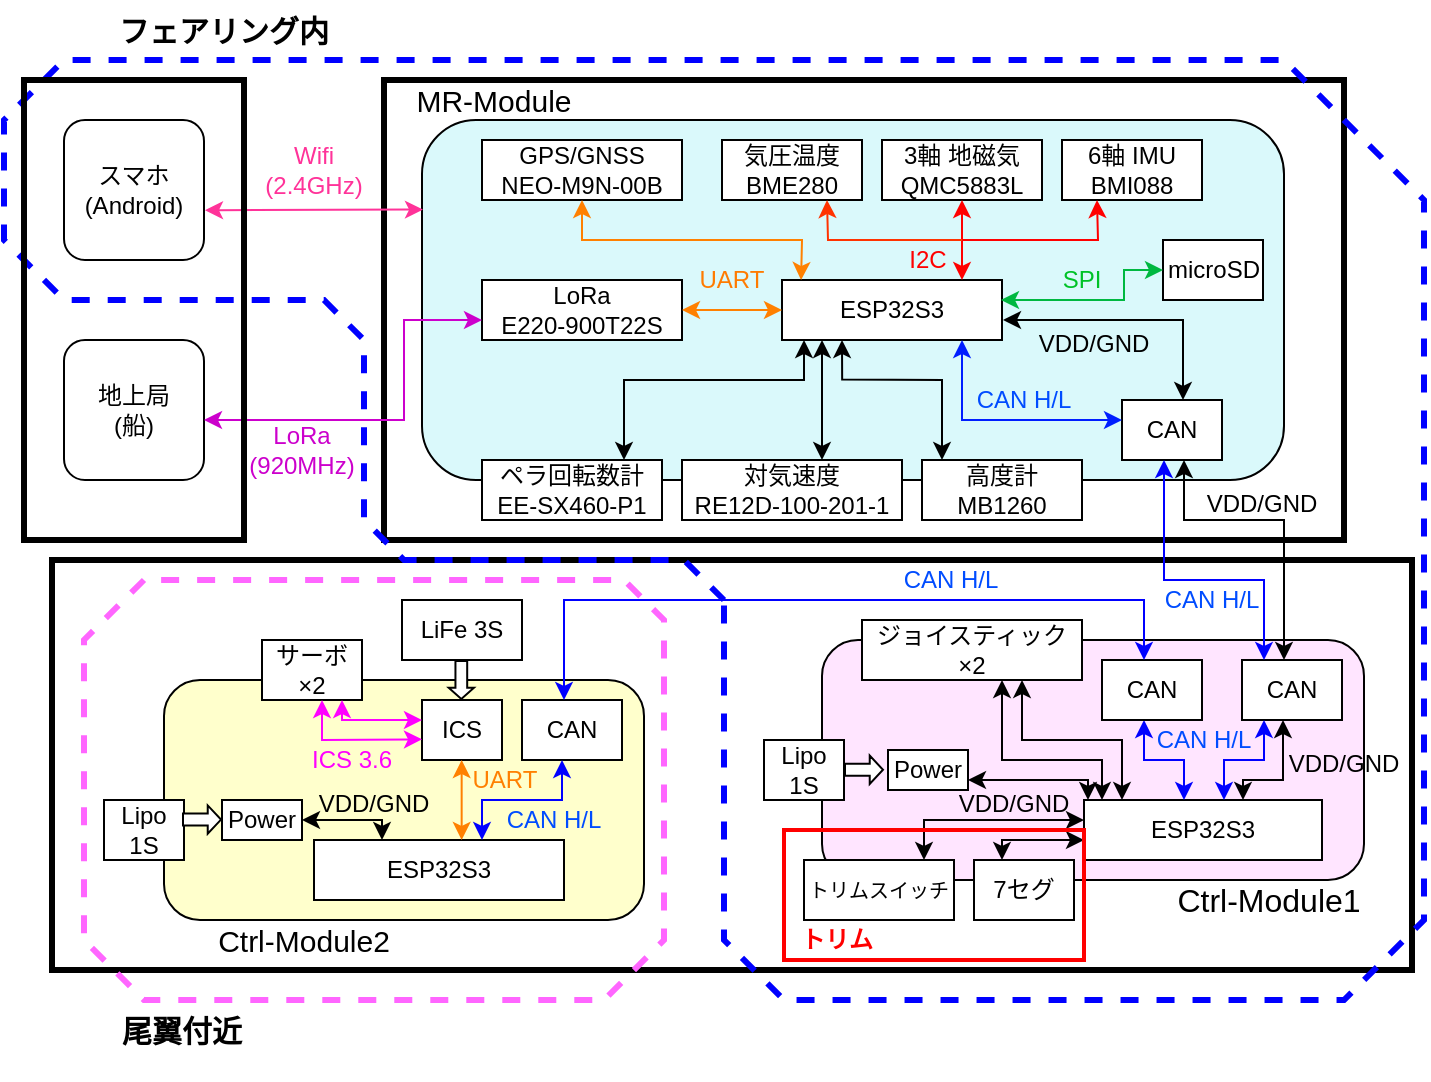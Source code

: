 <mxfile version="26.0.11">
  <diagram name="全体図" id="6K07M-bdMIoADG_4eisC">
    <mxGraphModel grid="1" page="1" gridSize="10" guides="1" tooltips="1" connect="1" arrows="1" fold="1" pageScale="1" pageWidth="827" pageHeight="1169" math="0" shadow="0">
      <root>
        <mxCell id="0" />
        <mxCell id="1" parent="0" />
        <mxCell id="kn0atQgipb4GcFfO1hs7-2" value="" style="rounded=0;whiteSpace=wrap;html=1;fillColor=none;fontColor=#333333;strokeColor=light-dark(#000000, #959595);strokeWidth=3;" vertex="1" parent="1">
          <mxGeometry x="240" y="90" width="480" height="230" as="geometry" />
        </mxCell>
        <mxCell id="kn0atQgipb4GcFfO1hs7-3" value="" style="rounded=0;whiteSpace=wrap;html=1;fillColor=none;fontColor=#333333;strokeColor=light-dark(#000000, #959595);strokeWidth=3;" vertex="1" parent="1">
          <mxGeometry x="74" y="330" width="680" height="205" as="geometry" />
        </mxCell>
        <mxCell id="qhWnbRb1_LZRBb_jjzeY-1" value="" style="rounded=1;whiteSpace=wrap;html=1;fillColor=#daf9fb;" vertex="1" parent="1">
          <mxGeometry x="259" y="110" width="431" height="180" as="geometry" />
        </mxCell>
        <mxCell id="qhWnbRb1_LZRBb_jjzeY-2" value="ESP32S3" style="rounded=0;whiteSpace=wrap;html=1;" vertex="1" parent="1">
          <mxGeometry x="439" y="190" width="110" height="30" as="geometry" />
        </mxCell>
        <mxCell id="qhWnbRb1_LZRBb_jjzeY-3" value="6軸 IMU&lt;div&gt;BMI088&lt;/div&gt;" style="rounded=0;whiteSpace=wrap;html=1;" vertex="1" parent="1">
          <mxGeometry x="579" y="120" width="70" height="30" as="geometry" />
        </mxCell>
        <mxCell id="qhWnbRb1_LZRBb_jjzeY-4" value="3軸 地磁気&lt;div&gt;QMC5883L&lt;/div&gt;" style="rounded=0;whiteSpace=wrap;html=1;" vertex="1" parent="1">
          <mxGeometry x="489" y="120" width="80" height="30" as="geometry" />
        </mxCell>
        <mxCell id="qhWnbRb1_LZRBb_jjzeY-5" value="気圧温度&lt;div&gt;BME280&lt;/div&gt;" style="rounded=0;whiteSpace=wrap;html=1;" vertex="1" parent="1">
          <mxGeometry x="409" y="120" width="70" height="30" as="geometry" />
        </mxCell>
        <mxCell id="qhWnbRb1_LZRBb_jjzeY-6" value="GPS/GNSS&lt;div&gt;NEO-M9N-00B&lt;/div&gt;" style="rounded=0;whiteSpace=wrap;html=1;" vertex="1" parent="1">
          <mxGeometry x="289" y="120" width="100" height="30" as="geometry" />
        </mxCell>
        <mxCell id="qhWnbRb1_LZRBb_jjzeY-7" value="LoRa&lt;div&gt;E220-900T22S&lt;/div&gt;" style="rounded=0;whiteSpace=wrap;html=1;" vertex="1" parent="1">
          <mxGeometry x="289" y="190" width="100" height="30" as="geometry" />
        </mxCell>
        <mxCell id="qhWnbRb1_LZRBb_jjzeY-8" value="microSD" style="rounded=0;whiteSpace=wrap;html=1;" vertex="1" parent="1">
          <mxGeometry x="629.5" y="170" width="50" height="30" as="geometry" />
        </mxCell>
        <mxCell id="qhWnbRb1_LZRBb_jjzeY-10" value="CAN" style="rounded=0;whiteSpace=wrap;html=1;" vertex="1" parent="1">
          <mxGeometry x="609" y="250" width="50" height="30" as="geometry" />
        </mxCell>
        <mxCell id="qhWnbRb1_LZRBb_jjzeY-11" value="対気速度&lt;div&gt;RE12D-100-201-1&lt;/div&gt;" style="rounded=0;whiteSpace=wrap;html=1;" vertex="1" parent="1">
          <mxGeometry x="389" y="280" width="110" height="30" as="geometry" />
        </mxCell>
        <mxCell id="qhWnbRb1_LZRBb_jjzeY-12" value="&lt;div&gt;ペラ回転数計&lt;/div&gt;&lt;div&gt;EE-SX460-P1&lt;/div&gt;" style="rounded=0;whiteSpace=wrap;html=1;" vertex="1" parent="1">
          <mxGeometry x="289" y="280" width="90" height="30" as="geometry" />
        </mxCell>
        <mxCell id="qhWnbRb1_LZRBb_jjzeY-13" value="&lt;div&gt;高度計&lt;/div&gt;&lt;div&gt;MB1260&lt;/div&gt;" style="rounded=0;whiteSpace=wrap;html=1;" vertex="1" parent="1">
          <mxGeometry x="509" y="280" width="80" height="30" as="geometry" />
        </mxCell>
        <mxCell id="qhWnbRb1_LZRBb_jjzeY-18" value="" style="endArrow=classic;startArrow=classic;html=1;rounded=0;strokeColor=#ff0000;" edge="1" parent="1">
          <mxGeometry width="50" height="50" relative="1" as="geometry">
            <mxPoint x="529" y="150" as="sourcePoint" />
            <mxPoint x="529" y="190" as="targetPoint" />
            <Array as="points" />
          </mxGeometry>
        </mxCell>
        <mxCell id="qhWnbRb1_LZRBb_jjzeY-19" value="" style="endArrow=classic;html=1;rounded=0;entryX=0.25;entryY=1;entryDx=0;entryDy=0;strokeColor=#ff0000;" edge="1" parent="1" target="qhWnbRb1_LZRBb_jjzeY-3">
          <mxGeometry width="50" height="50" relative="1" as="geometry">
            <mxPoint x="529" y="170" as="sourcePoint" />
            <mxPoint x="569" y="150" as="targetPoint" />
            <Array as="points">
              <mxPoint x="569" y="170" />
              <mxPoint x="597" y="170" />
            </Array>
          </mxGeometry>
        </mxCell>
        <mxCell id="qhWnbRb1_LZRBb_jjzeY-20" value="" style="endArrow=classic;html=1;rounded=0;entryX=0.75;entryY=1;entryDx=0;entryDy=0;strokeColor=#ff3300;" edge="1" parent="1" target="qhWnbRb1_LZRBb_jjzeY-5">
          <mxGeometry width="50" height="50" relative="1" as="geometry">
            <mxPoint x="529" y="170" as="sourcePoint" />
            <mxPoint x="489" y="150" as="targetPoint" />
            <Array as="points">
              <mxPoint x="462" y="170" />
            </Array>
          </mxGeometry>
        </mxCell>
        <mxCell id="qhWnbRb1_LZRBb_jjzeY-21" value="I2C" style="text;html=1;align=center;verticalAlign=middle;whiteSpace=wrap;rounded=0;fontColor=#ff0000;" vertex="1" parent="1">
          <mxGeometry x="489" y="170" width="46" height="20" as="geometry" />
        </mxCell>
        <mxCell id="qhWnbRb1_LZRBb_jjzeY-22" value="" style="endArrow=classic;startArrow=classic;html=1;rounded=0;strokeColor=#FF8000;entryX=0.106;entryY=0.002;entryDx=0;entryDy=0;entryPerimeter=0;" edge="1" parent="1">
          <mxGeometry width="50" height="50" relative="1" as="geometry">
            <mxPoint x="339" y="150" as="sourcePoint" />
            <mxPoint x="448.54" y="190" as="targetPoint" />
            <Array as="points">
              <mxPoint x="339" y="170" />
              <mxPoint x="449" y="170" />
            </Array>
          </mxGeometry>
        </mxCell>
        <mxCell id="qhWnbRb1_LZRBb_jjzeY-23" value="&lt;font color=&quot;#ff7b00&quot;&gt;UART&lt;/font&gt;" style="text;html=1;align=center;verticalAlign=middle;whiteSpace=wrap;rounded=0;" vertex="1" parent="1">
          <mxGeometry x="389" y="180" width="50" height="20" as="geometry" />
        </mxCell>
        <mxCell id="qhWnbRb1_LZRBb_jjzeY-24" value="" style="endArrow=classic;startArrow=classic;html=1;rounded=0;fontColor=default;strokeColor=#00b840;labelBorderColor=none;entryX=0;entryY=0.5;entryDx=0;entryDy=0;" edge="1" parent="1" target="qhWnbRb1_LZRBb_jjzeY-8">
          <mxGeometry width="50" height="50" relative="1" as="geometry">
            <mxPoint x="548.5" y="200" as="sourcePoint" />
            <mxPoint x="620" y="170" as="targetPoint" />
            <Array as="points">
              <mxPoint x="610" y="200" />
              <mxPoint x="610" y="185" />
            </Array>
          </mxGeometry>
        </mxCell>
        <mxCell id="IAhwxvjueymBkviinYW7-1" value="SPI" style="text;html=1;align=center;verticalAlign=middle;whiteSpace=wrap;rounded=0;fontColor=#00c227;" vertex="1" parent="1">
          <mxGeometry x="569" y="180" width="40" height="20" as="geometry" />
        </mxCell>
        <mxCell id="IAhwxvjueymBkviinYW7-2" value="" style="endArrow=classic;startArrow=classic;html=1;rounded=0;strokeColor=#FF8000;entryX=0;entryY=0.5;entryDx=0;entryDy=0;exitX=1;exitY=0.5;exitDx=0;exitDy=0;" edge="1" parent="1" source="qhWnbRb1_LZRBb_jjzeY-7" target="qhWnbRb1_LZRBb_jjzeY-2">
          <mxGeometry width="50" height="50" relative="1" as="geometry">
            <mxPoint x="394" y="204.71" as="sourcePoint" />
            <mxPoint x="434" y="204.71" as="targetPoint" />
          </mxGeometry>
        </mxCell>
        <mxCell id="IAhwxvjueymBkviinYW7-3" value="" style="endArrow=classic;startArrow=classic;html=1;rounded=0;" edge="1" parent="1">
          <mxGeometry width="50" height="50" relative="1" as="geometry">
            <mxPoint x="360" y="280" as="sourcePoint" />
            <mxPoint x="450" y="220" as="targetPoint" />
            <Array as="points">
              <mxPoint x="360" y="240" />
              <mxPoint x="450" y="240" />
            </Array>
          </mxGeometry>
        </mxCell>
        <mxCell id="IAhwxvjueymBkviinYW7-4" value="" style="endArrow=classic;startArrow=classic;html=1;rounded=0;" edge="1" parent="1">
          <mxGeometry width="50" height="50" relative="1" as="geometry">
            <mxPoint x="459" y="280" as="sourcePoint" />
            <mxPoint x="459" y="220" as="targetPoint" />
          </mxGeometry>
        </mxCell>
        <mxCell id="IAhwxvjueymBkviinYW7-5" value="" style="endArrow=classic;startArrow=classic;html=1;rounded=0;exitX=0.272;exitY=1.007;exitDx=0;exitDy=0;exitPerimeter=0;" edge="1" parent="1">
          <mxGeometry width="50" height="50" relative="1" as="geometry">
            <mxPoint x="469.0" y="220.0" as="sourcePoint" />
            <mxPoint x="519" y="280" as="targetPoint" />
            <Array as="points">
              <mxPoint x="469.08" y="239.79" />
              <mxPoint x="519" y="240" />
            </Array>
          </mxGeometry>
        </mxCell>
        <mxCell id="IAhwxvjueymBkviinYW7-6" value="" style="endArrow=classic;startArrow=classic;html=1;rounded=0;strokeColor=#001eff;" edge="1" parent="1">
          <mxGeometry width="50" height="50" relative="1" as="geometry">
            <mxPoint x="529" y="220" as="sourcePoint" />
            <mxPoint x="609" y="260" as="targetPoint" />
            <Array as="points">
              <mxPoint x="529" y="260" />
            </Array>
          </mxGeometry>
        </mxCell>
        <mxCell id="IAhwxvjueymBkviinYW7-7" value="CAN H/L" style="text;html=1;align=center;verticalAlign=middle;whiteSpace=wrap;rounded=0;fontColor=#004cff;" vertex="1" parent="1">
          <mxGeometry x="535" y="240" width="50" height="20" as="geometry" />
        </mxCell>
        <mxCell id="IAhwxvjueymBkviinYW7-8" value="&lt;div style=&quot;text-align: left; font-size: 15px;&quot;&gt;MR-Module&lt;/div&gt;" style="text;html=1;align=center;verticalAlign=middle;whiteSpace=wrap;rounded=0;fontSize=15;" vertex="1" parent="1">
          <mxGeometry x="230" y="80" width="130" height="40" as="geometry" />
        </mxCell>
        <mxCell id="IAhwxvjueymBkviinYW7-9" value="" style="rounded=1;whiteSpace=wrap;html=1;fillColor=#ffe5ff;" vertex="1" parent="1">
          <mxGeometry x="459" y="370" width="271" height="120" as="geometry" />
        </mxCell>
        <mxCell id="IAhwxvjueymBkviinYW7-10" value="ESP32S3" style="rounded=0;whiteSpace=wrap;html=1;" vertex="1" parent="1">
          <mxGeometry x="590" y="450" width="119" height="30" as="geometry" />
        </mxCell>
        <mxCell id="IAhwxvjueymBkviinYW7-11" value="CAN" style="rounded=0;whiteSpace=wrap;html=1;" vertex="1" parent="1">
          <mxGeometry x="669" y="380" width="50" height="30" as="geometry" />
        </mxCell>
        <mxCell id="IAhwxvjueymBkviinYW7-12" value="ジョイスティック×2" style="rounded=0;whiteSpace=wrap;html=1;" vertex="1" parent="1">
          <mxGeometry x="479" y="360" width="110" height="30" as="geometry" />
        </mxCell>
        <mxCell id="IAhwxvjueymBkviinYW7-13" value="" style="endArrow=classic;startArrow=classic;html=1;rounded=0;strokeColor=#0000FF;" edge="1" parent="1">
          <mxGeometry width="50" height="50" relative="1" as="geometry">
            <mxPoint x="680" y="380" as="sourcePoint" />
            <mxPoint x="630" y="280" as="targetPoint" />
            <Array as="points">
              <mxPoint x="680" y="340" />
              <mxPoint x="630" y="340" />
            </Array>
          </mxGeometry>
        </mxCell>
        <mxCell id="IAhwxvjueymBkviinYW7-14" value="" style="rounded=1;whiteSpace=wrap;html=1;strokeColor=#000000;fillColor=#FFFFCC;" vertex="1" parent="1">
          <mxGeometry x="130" y="390" width="240" height="120" as="geometry" />
        </mxCell>
        <mxCell id="IAhwxvjueymBkviinYW7-15" value="" style="endArrow=classic;startArrow=classic;html=1;rounded=0;strokeColor=#0000FF;" edge="1" parent="1">
          <mxGeometry width="50" height="50" relative="1" as="geometry">
            <mxPoint x="640" y="450" as="sourcePoint" />
            <mxPoint x="620" y="410" as="targetPoint" />
            <Array as="points">
              <mxPoint x="640" y="430" />
              <mxPoint x="620" y="430" />
            </Array>
          </mxGeometry>
        </mxCell>
        <mxCell id="IAhwxvjueymBkviinYW7-16" value="CAN H/L" style="text;html=1;align=center;verticalAlign=middle;whiteSpace=wrap;rounded=0;fontColor=#004cff;" vertex="1" parent="1">
          <mxGeometry x="624.5" y="410" width="50" height="20" as="geometry" />
        </mxCell>
        <mxCell id="IAhwxvjueymBkviinYW7-17" value="CAN H/L" style="text;html=1;align=center;verticalAlign=middle;whiteSpace=wrap;rounded=0;fontColor=#004cff;" vertex="1" parent="1">
          <mxGeometry x="498" y="330" width="51" height="20" as="geometry" />
        </mxCell>
        <mxCell id="IAhwxvjueymBkviinYW7-18" value="" style="endArrow=classic;startArrow=classic;html=1;rounded=0;" edge="1" parent="1">
          <mxGeometry width="50" height="50" relative="1" as="geometry">
            <mxPoint x="609" y="450" as="sourcePoint" />
            <mxPoint x="559" y="390" as="targetPoint" />
            <Array as="points">
              <mxPoint x="609" y="420" />
              <mxPoint x="559" y="420" />
            </Array>
          </mxGeometry>
        </mxCell>
        <mxCell id="IAhwxvjueymBkviinYW7-21" value="CAN" style="rounded=0;whiteSpace=wrap;html=1;" vertex="1" parent="1">
          <mxGeometry x="309" y="400" width="50" height="30" as="geometry" />
        </mxCell>
        <mxCell id="IAhwxvjueymBkviinYW7-22" value="ESP32S3" style="rounded=0;whiteSpace=wrap;html=1;" vertex="1" parent="1">
          <mxGeometry x="205" y="470" width="125" height="30" as="geometry" />
        </mxCell>
        <mxCell id="IAhwxvjueymBkviinYW7-23" value="" style="endArrow=classic;startArrow=classic;html=1;rounded=0;strokeColor=#0000FF;" edge="1" parent="1">
          <mxGeometry width="50" height="50" relative="1" as="geometry">
            <mxPoint x="289" y="470" as="sourcePoint" />
            <mxPoint x="329" y="430" as="targetPoint" />
            <Array as="points">
              <mxPoint x="289" y="450" />
              <mxPoint x="329" y="450" />
            </Array>
          </mxGeometry>
        </mxCell>
        <mxCell id="IAhwxvjueymBkviinYW7-24" value="CAN H/L" style="text;html=1;align=center;verticalAlign=middle;whiteSpace=wrap;rounded=0;fontColor=#004cff;" vertex="1" parent="1">
          <mxGeometry x="300" y="450" width="50" height="20" as="geometry" />
        </mxCell>
        <mxCell id="IAhwxvjueymBkviinYW7-25" value="ICS" style="rounded=0;whiteSpace=wrap;html=1;" vertex="1" parent="1">
          <mxGeometry x="259" y="400" width="40" height="30" as="geometry" />
        </mxCell>
        <mxCell id="IAhwxvjueymBkviinYW7-27" value="" style="endArrow=classic;startArrow=classic;html=1;rounded=0;strokeColor=#FF8000;exitX=1;exitY=0.5;exitDx=0;exitDy=0;fontColor=#FF8000;" edge="1" parent="1">
          <mxGeometry width="50" height="50" relative="1" as="geometry">
            <mxPoint x="278.83" y="430" as="sourcePoint" />
            <mxPoint x="278.83" y="470" as="targetPoint" />
          </mxGeometry>
        </mxCell>
        <mxCell id="IAhwxvjueymBkviinYW7-28" value="&lt;font&gt;UART&lt;/font&gt;" style="text;html=1;align=center;verticalAlign=middle;whiteSpace=wrap;rounded=0;fontColor=#FF8000;" vertex="1" parent="1">
          <mxGeometry x="280" y="430" width="41" height="20" as="geometry" />
        </mxCell>
        <mxCell id="IAhwxvjueymBkviinYW7-29" value="サーボ×2" style="rounded=0;whiteSpace=wrap;html=1;" vertex="1" parent="1">
          <mxGeometry x="179" y="370" width="50" height="30" as="geometry" />
        </mxCell>
        <mxCell id="IAhwxvjueymBkviinYW7-30" value="" style="endArrow=classic;startArrow=classic;html=1;rounded=0;strokeColor=#FF00FF;" edge="1" parent="1">
          <mxGeometry width="50" height="50" relative="1" as="geometry">
            <mxPoint x="219" y="400" as="sourcePoint" />
            <mxPoint x="259" y="410" as="targetPoint" />
            <Array as="points">
              <mxPoint x="219" y="410" />
            </Array>
          </mxGeometry>
        </mxCell>
        <mxCell id="IAhwxvjueymBkviinYW7-31" value="ICS 3.6" style="text;html=1;align=center;verticalAlign=middle;whiteSpace=wrap;rounded=0;fontColor=#FF00FF;" vertex="1" parent="1">
          <mxGeometry x="199" y="420" width="50" height="20" as="geometry" />
        </mxCell>
        <mxCell id="IAhwxvjueymBkviinYW7-32" value="" style="endArrow=classic;startArrow=classic;html=1;rounded=0;strokeColor=#FF00FF;" edge="1" parent="1">
          <mxGeometry width="50" height="50" relative="1" as="geometry">
            <mxPoint x="209" y="400" as="sourcePoint" />
            <mxPoint x="259" y="419.66" as="targetPoint" />
            <Array as="points">
              <mxPoint x="209" y="420" />
            </Array>
          </mxGeometry>
        </mxCell>
        <mxCell id="IAhwxvjueymBkviinYW7-34" value="" style="endArrow=classic;startArrow=classic;html=1;rounded=0;" edge="1" parent="1">
          <mxGeometry width="50" height="50" relative="1" as="geometry">
            <mxPoint x="599" y="450" as="sourcePoint" />
            <mxPoint x="549" y="390" as="targetPoint" />
            <Array as="points">
              <mxPoint x="599" y="430" />
              <mxPoint x="549" y="430" />
            </Array>
          </mxGeometry>
        </mxCell>
        <mxCell id="IAhwxvjueymBkviinYW7-36" value="&lt;font style=&quot;font-size: 16px;&quot;&gt;Ctrl-Module1&lt;/font&gt;" style="text;html=1;align=center;verticalAlign=middle;whiteSpace=wrap;rounded=0;" vertex="1" parent="1">
          <mxGeometry x="629.5" y="490" width="105" height="20" as="geometry" />
        </mxCell>
        <mxCell id="IAhwxvjueymBkviinYW7-37" value="" style="rounded=1;whiteSpace=wrap;html=1;" vertex="1" parent="1">
          <mxGeometry x="80" y="110" width="70" height="70" as="geometry" />
        </mxCell>
        <mxCell id="IAhwxvjueymBkviinYW7-38" value="" style="rounded=1;whiteSpace=wrap;html=1;" vertex="1" parent="1">
          <mxGeometry x="80" y="220" width="70" height="70" as="geometry" />
        </mxCell>
        <mxCell id="IAhwxvjueymBkviinYW7-39" value="&lt;font style=&quot;font-size: 15px;&quot;&gt;Ctrl-Module2&lt;/font&gt;" style="text;html=1;align=center;verticalAlign=middle;whiteSpace=wrap;rounded=0;" vertex="1" parent="1">
          <mxGeometry x="150" y="510" width="100" height="20" as="geometry" />
        </mxCell>
        <mxCell id="IAhwxvjueymBkviinYW7-40" value="スマホ&lt;div&gt;(Android)&lt;/div&gt;" style="text;html=1;align=center;verticalAlign=middle;whiteSpace=wrap;rounded=0;" vertex="1" parent="1">
          <mxGeometry x="85" y="127.5" width="60" height="35" as="geometry" />
        </mxCell>
        <mxCell id="IAhwxvjueymBkviinYW7-41" value="地上局&lt;div&gt;(船)&lt;/div&gt;" style="text;html=1;align=center;verticalAlign=middle;whiteSpace=wrap;rounded=0;" vertex="1" parent="1">
          <mxGeometry x="80" y="240" width="70" height="30" as="geometry" />
        </mxCell>
        <mxCell id="IAhwxvjueymBkviinYW7-42" value="" style="endArrow=classic;startArrow=classic;html=1;rounded=0;fontColor=#99FF33;strokeColor=#CC00CC;" edge="1" parent="1">
          <mxGeometry width="50" height="50" relative="1" as="geometry">
            <mxPoint x="150" y="260" as="sourcePoint" />
            <mxPoint x="289" y="210" as="targetPoint" />
            <Array as="points">
              <mxPoint x="250" y="260" />
              <mxPoint x="250" y="210" />
            </Array>
          </mxGeometry>
        </mxCell>
        <mxCell id="IAhwxvjueymBkviinYW7-43" value="" style="endArrow=classic;startArrow=classic;html=1;rounded=0;strokeColor=#FF3399;fontColor=#7EA6E0;exitX=1;exitY=0.5;exitDx=0;exitDy=0;" edge="1" parent="1">
          <mxGeometry width="50" height="50" relative="1" as="geometry">
            <mxPoint x="150.5" y="155.12" as="sourcePoint" />
            <mxPoint x="259.5" y="154.79" as="targetPoint" />
          </mxGeometry>
        </mxCell>
        <mxCell id="IAhwxvjueymBkviinYW7-44" value="&lt;font style=&quot;font-size: 10px;&quot;&gt;トリムスイッチ&lt;/font&gt;" style="rounded=0;whiteSpace=wrap;html=1;" vertex="1" parent="1">
          <mxGeometry x="450" y="480" width="75" height="30" as="geometry" />
        </mxCell>
        <mxCell id="IAhwxvjueymBkviinYW7-45" value="" style="endArrow=classic;startArrow=classic;html=1;rounded=0;" edge="1" parent="1">
          <mxGeometry width="50" height="50" relative="1" as="geometry">
            <mxPoint x="510" y="480" as="sourcePoint" />
            <mxPoint x="590" y="460" as="targetPoint" />
            <Array as="points">
              <mxPoint x="510" y="460" />
            </Array>
          </mxGeometry>
        </mxCell>
        <mxCell id="IAhwxvjueymBkviinYW7-46" value="&lt;font style=&quot;color: rgb(204, 0, 204);&quot;&gt;LoRa&lt;/font&gt;&lt;div&gt;&lt;font style=&quot;color: rgb(204, 0, 204);&quot;&gt;(920MHz)&lt;/font&gt;&lt;/div&gt;" style="text;html=1;align=center;verticalAlign=middle;whiteSpace=wrap;rounded=0;fontColor=#FF66FF;" vertex="1" parent="1">
          <mxGeometry x="169" y="260" width="60" height="30" as="geometry" />
        </mxCell>
        <mxCell id="IAhwxvjueymBkviinYW7-47" value="&lt;font style=&quot;color: rgb(255, 51, 153);&quot;&gt;Wifi&lt;/font&gt;&lt;div&gt;&lt;font style=&quot;color: rgb(255, 51, 153);&quot;&gt;(2.4GHz)&lt;/font&gt;&lt;/div&gt;" style="text;html=1;align=center;verticalAlign=middle;whiteSpace=wrap;rounded=0;fontColor=#EEE91D;" vertex="1" parent="1">
          <mxGeometry x="170" y="120" width="70" height="30" as="geometry" />
        </mxCell>
        <mxCell id="J3hUxj9hfSZDzHEE1g6o-1" value="CAN" style="rounded=0;whiteSpace=wrap;html=1;" vertex="1" parent="1">
          <mxGeometry x="599" y="380" width="50" height="30" as="geometry" />
        </mxCell>
        <mxCell id="J3hUxj9hfSZDzHEE1g6o-2" value="" style="endArrow=classic;startArrow=classic;html=1;rounded=0;strokeColor=#0000FF;exitX=0.42;exitY=0;exitDx=0;exitDy=0;exitPerimeter=0;" edge="1" parent="1" source="IAhwxvjueymBkviinYW7-21">
          <mxGeometry width="50" height="50" relative="1" as="geometry">
            <mxPoint x="330" y="370" as="sourcePoint" />
            <mxPoint x="620" y="380" as="targetPoint" />
            <Array as="points">
              <mxPoint x="330" y="350" />
              <mxPoint x="620" y="350" />
            </Array>
          </mxGeometry>
        </mxCell>
        <mxCell id="J3hUxj9hfSZDzHEE1g6o-3" value="" style="endArrow=classic;startArrow=classic;html=1;rounded=0;strokeColor=#0000FF;" edge="1" parent="1">
          <mxGeometry width="50" height="50" relative="1" as="geometry">
            <mxPoint x="660" y="450" as="sourcePoint" />
            <mxPoint x="680" y="410" as="targetPoint" />
            <Array as="points">
              <mxPoint x="660" y="440" />
              <mxPoint x="660" y="430" />
              <mxPoint x="680" y="430" />
            </Array>
          </mxGeometry>
        </mxCell>
        <mxCell id="J3hUxj9hfSZDzHEE1g6o-4" value="CAN H/L" style="text;html=1;align=center;verticalAlign=middle;whiteSpace=wrap;rounded=0;fontColor=#004cff;" vertex="1" parent="1">
          <mxGeometry x="629" y="340" width="50" height="20" as="geometry" />
        </mxCell>
        <mxCell id="J3hUxj9hfSZDzHEE1g6o-5" value="" style="endArrow=none;dashed=1;html=1;rounded=0;strokeColor=#0000FF;strokeWidth=3;" edge="1" parent="1">
          <mxGeometry width="50" height="50" relative="1" as="geometry">
            <mxPoint x="410" y="350" as="sourcePoint" />
            <mxPoint x="410" y="350" as="targetPoint" />
            <Array as="points">
              <mxPoint x="390" y="330" />
              <mxPoint x="250" y="330" />
              <mxPoint x="230" y="310" />
              <mxPoint x="230" y="220" />
              <mxPoint x="210" y="200" />
              <mxPoint x="80" y="200" />
              <mxPoint x="50" y="170" />
              <mxPoint x="50" y="110" />
              <mxPoint x="80" y="80" />
              <mxPoint x="690" y="80" />
              <mxPoint x="760" y="150" />
              <mxPoint x="760" y="510" />
              <mxPoint x="720" y="550" />
              <mxPoint x="440" y="550" />
              <mxPoint x="410" y="520" />
            </Array>
          </mxGeometry>
        </mxCell>
        <mxCell id="J3hUxj9hfSZDzHEE1g6o-9" value="フェアリング内" style="text;html=1;align=center;verticalAlign=middle;whiteSpace=wrap;rounded=0;fontStyle=1;fontSize=15;" vertex="1" parent="1">
          <mxGeometry x="100" y="50" width="120" height="30" as="geometry" />
        </mxCell>
        <mxCell id="J3hUxj9hfSZDzHEE1g6o-10" value="" style="endArrow=none;dashed=1;html=1;rounded=0;strokeColor=#FF66FF;strokeWidth=3;" edge="1" parent="1">
          <mxGeometry width="50" height="50" relative="1" as="geometry">
            <mxPoint x="120" y="340" as="sourcePoint" />
            <mxPoint x="120" y="340" as="targetPoint" />
            <Array as="points">
              <mxPoint x="90" y="370" />
              <mxPoint x="90" y="520" />
              <mxPoint x="120" y="550" />
              <mxPoint x="350" y="550" />
              <mxPoint x="380" y="520" />
              <mxPoint x="380" y="360" />
              <mxPoint x="360" y="340" />
            </Array>
          </mxGeometry>
        </mxCell>
        <mxCell id="J3hUxj9hfSZDzHEE1g6o-12" value="&lt;b&gt;&lt;font style=&quot;font-size: 15px;&quot;&gt;尾翼付近&lt;/font&gt;&lt;/b&gt;" style="text;html=1;align=center;verticalAlign=middle;whiteSpace=wrap;rounded=0;" vertex="1" parent="1">
          <mxGeometry x="99" y="540" width="80" height="50" as="geometry" />
        </mxCell>
        <mxCell id="Rzb70Q3VttV87avjkp2q-2" value="7セグ" style="rounded=0;whiteSpace=wrap;html=1;" vertex="1" parent="1">
          <mxGeometry x="535" y="480" width="50" height="30" as="geometry" />
        </mxCell>
        <mxCell id="Rzb70Q3VttV87avjkp2q-3" value="" style="endArrow=classic;startArrow=classic;html=1;rounded=0;" edge="1" parent="1">
          <mxGeometry width="50" height="50" relative="1" as="geometry">
            <mxPoint x="549" y="480" as="sourcePoint" />
            <mxPoint x="590" y="470" as="targetPoint" />
            <Array as="points">
              <mxPoint x="549" y="470" />
            </Array>
          </mxGeometry>
        </mxCell>
        <mxCell id="JhGszGKzrpC3FL3uZw-x-1" value="Power" style="rounded=0;whiteSpace=wrap;html=1;" vertex="1" parent="1">
          <mxGeometry x="492" y="425" width="40" height="20" as="geometry" />
        </mxCell>
        <mxCell id="JhGszGKzrpC3FL3uZw-x-2" value="" style="endArrow=classic;startArrow=classic;html=1;rounded=0;" edge="1" parent="1">
          <mxGeometry width="50" height="50" relative="1" as="geometry">
            <mxPoint x="549.5" y="210" as="sourcePoint" />
            <mxPoint x="639.5" y="250" as="targetPoint" />
            <Array as="points">
              <mxPoint x="639.5" y="210" />
            </Array>
          </mxGeometry>
        </mxCell>
        <mxCell id="JhGszGKzrpC3FL3uZw-x-4" value="Lipo&lt;div&gt;1S&lt;/div&gt;" style="rounded=0;whiteSpace=wrap;html=1;" vertex="1" parent="1">
          <mxGeometry x="430" y="420" width="40" height="30" as="geometry" />
        </mxCell>
        <mxCell id="JhGszGKzrpC3FL3uZw-x-5" value="LiFe 3S" style="rounded=0;whiteSpace=wrap;html=1;" vertex="1" parent="1">
          <mxGeometry x="249" y="350" width="60" height="30" as="geometry" />
        </mxCell>
        <mxCell id="JhGszGKzrpC3FL3uZw-x-6" value="" style="shape=flexArrow;endArrow=classic;html=1;rounded=0;width=5.867;endSize=1.524;endWidth=5.751;fillColor=default;" edge="1" parent="1">
          <mxGeometry width="50" height="50" relative="1" as="geometry">
            <mxPoint x="278.66" y="380" as="sourcePoint" />
            <mxPoint x="278.66" y="400" as="targetPoint" />
          </mxGeometry>
        </mxCell>
        <mxCell id="OFfZsW4jM-SZZSnkQjdu-2" value="&lt;font style=&quot;font-size: 12px;&quot;&gt;VDD/GND&lt;/font&gt;" style="text;html=1;align=center;verticalAlign=middle;whiteSpace=wrap;rounded=0;fontSize=16;" vertex="1" parent="1">
          <mxGeometry x="564.5" y="210" width="60" height="20" as="geometry" />
        </mxCell>
        <mxCell id="OFfZsW4jM-SZZSnkQjdu-4" value="" style="endArrow=classic;startArrow=classic;html=1;rounded=0;fontSize=12;startSize=6;endSize=6;curved=0;strokeWidth=1;" edge="1" parent="1">
          <mxGeometry width="50" height="50" relative="1" as="geometry">
            <mxPoint x="640" y="280" as="sourcePoint" />
            <mxPoint x="690" y="380" as="targetPoint" />
            <Array as="points">
              <mxPoint x="640" y="310" />
              <mxPoint x="690" y="310" />
            </Array>
          </mxGeometry>
        </mxCell>
        <mxCell id="OFfZsW4jM-SZZSnkQjdu-5" value="&lt;font style=&quot;font-size: 12px;&quot;&gt;VDD/GND&lt;/font&gt;" style="text;html=1;align=center;verticalAlign=middle;whiteSpace=wrap;rounded=0;fontSize=16;" vertex="1" parent="1">
          <mxGeometry x="649" y="290" width="60" height="20" as="geometry" />
        </mxCell>
        <mxCell id="OFfZsW4jM-SZZSnkQjdu-6" value="" style="endArrow=classic;startArrow=classic;html=1;rounded=0;fontSize=12;startSize=6;endSize=6;curved=0;strokeWidth=1;" edge="1" parent="1">
          <mxGeometry width="50" height="50" relative="1" as="geometry">
            <mxPoint x="689.5" y="410" as="sourcePoint" />
            <mxPoint x="669.5" y="450" as="targetPoint" />
            <Array as="points">
              <mxPoint x="689.5" y="440" />
              <mxPoint x="669.5" y="440" />
            </Array>
          </mxGeometry>
        </mxCell>
        <mxCell id="OFfZsW4jM-SZZSnkQjdu-7" value="&lt;font style=&quot;font-size: 12px;&quot;&gt;VDD/GND&lt;/font&gt;" style="text;html=1;align=center;verticalAlign=middle;whiteSpace=wrap;rounded=0;fontSize=16;" vertex="1" parent="1">
          <mxGeometry x="690" y="420" width="60" height="20" as="geometry" />
        </mxCell>
        <mxCell id="kn0atQgipb4GcFfO1hs7-4" value="" style="rounded=0;whiteSpace=wrap;html=1;fillColor=none;fontColor=#333333;strokeColor=light-dark(#000000, #959595);strokeWidth=3;" vertex="1" parent="1">
          <mxGeometry x="60" y="90" width="110" height="230" as="geometry" />
        </mxCell>
        <mxCell id="2ZejU3L7hvFEml9g-dD_-3" value="Lipo 1S" style="rounded=0;whiteSpace=wrap;html=1;" vertex="1" parent="1">
          <mxGeometry x="100" y="450" width="40" height="30" as="geometry" />
        </mxCell>
        <mxCell id="2ZejU3L7hvFEml9g-dD_-4" value="Power" style="rounded=0;whiteSpace=wrap;html=1;" vertex="1" parent="1">
          <mxGeometry x="159" y="450" width="40" height="20" as="geometry" />
        </mxCell>
        <mxCell id="2ZejU3L7hvFEml9g-dD_-5" value="" style="shape=flexArrow;endArrow=classic;html=1;rounded=0;endWidth=7.161;endSize=1.878;width=5.988;fillColor=default;" edge="1" parent="1">
          <mxGeometry width="50" height="50" relative="1" as="geometry">
            <mxPoint x="139" y="459.79" as="sourcePoint" />
            <mxPoint x="159" y="459.79" as="targetPoint" />
          </mxGeometry>
        </mxCell>
        <mxCell id="2ZejU3L7hvFEml9g-dD_-6" value="" style="endArrow=classic;startArrow=classic;html=1;rounded=0;" edge="1" parent="1">
          <mxGeometry width="50" height="50" relative="1" as="geometry">
            <mxPoint x="199" y="460" as="sourcePoint" />
            <mxPoint x="239" y="470" as="targetPoint" />
            <Array as="points">
              <mxPoint x="239" y="460" />
            </Array>
          </mxGeometry>
        </mxCell>
        <mxCell id="2ZejU3L7hvFEml9g-dD_-7" value="&lt;font style=&quot;font-size: 12px;&quot;&gt;VDD/GND&lt;/font&gt;" style="text;html=1;align=center;verticalAlign=middle;whiteSpace=wrap;rounded=0;fontSize=16;" vertex="1" parent="1">
          <mxGeometry x="205" y="440" width="60" height="20" as="geometry" />
        </mxCell>
        <mxCell id="2ZejU3L7hvFEml9g-dD_-8" value="" style="shape=flexArrow;endArrow=classic;html=1;rounded=0;endWidth=7.161;endSize=1.878;width=5.988;fillColor=default;" edge="1" parent="1">
          <mxGeometry width="50" height="50" relative="1" as="geometry">
            <mxPoint x="470" y="434.88" as="sourcePoint" />
            <mxPoint x="490" y="434.88" as="targetPoint" />
          </mxGeometry>
        </mxCell>
        <mxCell id="2ZejU3L7hvFEml9g-dD_-9" value="" style="endArrow=classic;startArrow=classic;html=1;rounded=0;fontSize=12;startSize=6;endSize=6;curved=0;strokeWidth=1;" edge="1" parent="1">
          <mxGeometry width="50" height="50" relative="1" as="geometry">
            <mxPoint x="592" y="450" as="sourcePoint" />
            <mxPoint x="532" y="440" as="targetPoint" />
            <Array as="points">
              <mxPoint x="592" y="440" />
              <mxPoint x="550" y="440" />
              <mxPoint x="532" y="440" />
            </Array>
          </mxGeometry>
        </mxCell>
        <mxCell id="2ZejU3L7hvFEml9g-dD_-10" value="&lt;font style=&quot;font-size: 12px;&quot;&gt;VDD/GND&lt;/font&gt;" style="text;html=1;align=center;verticalAlign=middle;whiteSpace=wrap;rounded=0;fontSize=16;" vertex="1" parent="1">
          <mxGeometry x="525" y="440" width="60" height="20" as="geometry" />
        </mxCell>
        <mxCell id="2ZejU3L7hvFEml9g-dD_-11" value="" style="rounded=0;whiteSpace=wrap;html=1;fillColor=none;strokeWidth=2;strokeColor=#FF0000;" vertex="1" parent="1">
          <mxGeometry x="440" y="465" width="150" height="65" as="geometry" />
        </mxCell>
        <mxCell id="2ZejU3L7hvFEml9g-dD_-12" value="&lt;font style=&quot;color: rgb(255, 0, 0);&quot;&gt;&lt;b&gt;トリム&lt;/b&gt;&lt;/font&gt;" style="text;html=1;align=center;verticalAlign=middle;whiteSpace=wrap;rounded=0;" vertex="1" parent="1">
          <mxGeometry x="441" y="510" width="51" height="20" as="geometry" />
        </mxCell>
      </root>
    </mxGraphModel>
  </diagram>
</mxfile>
